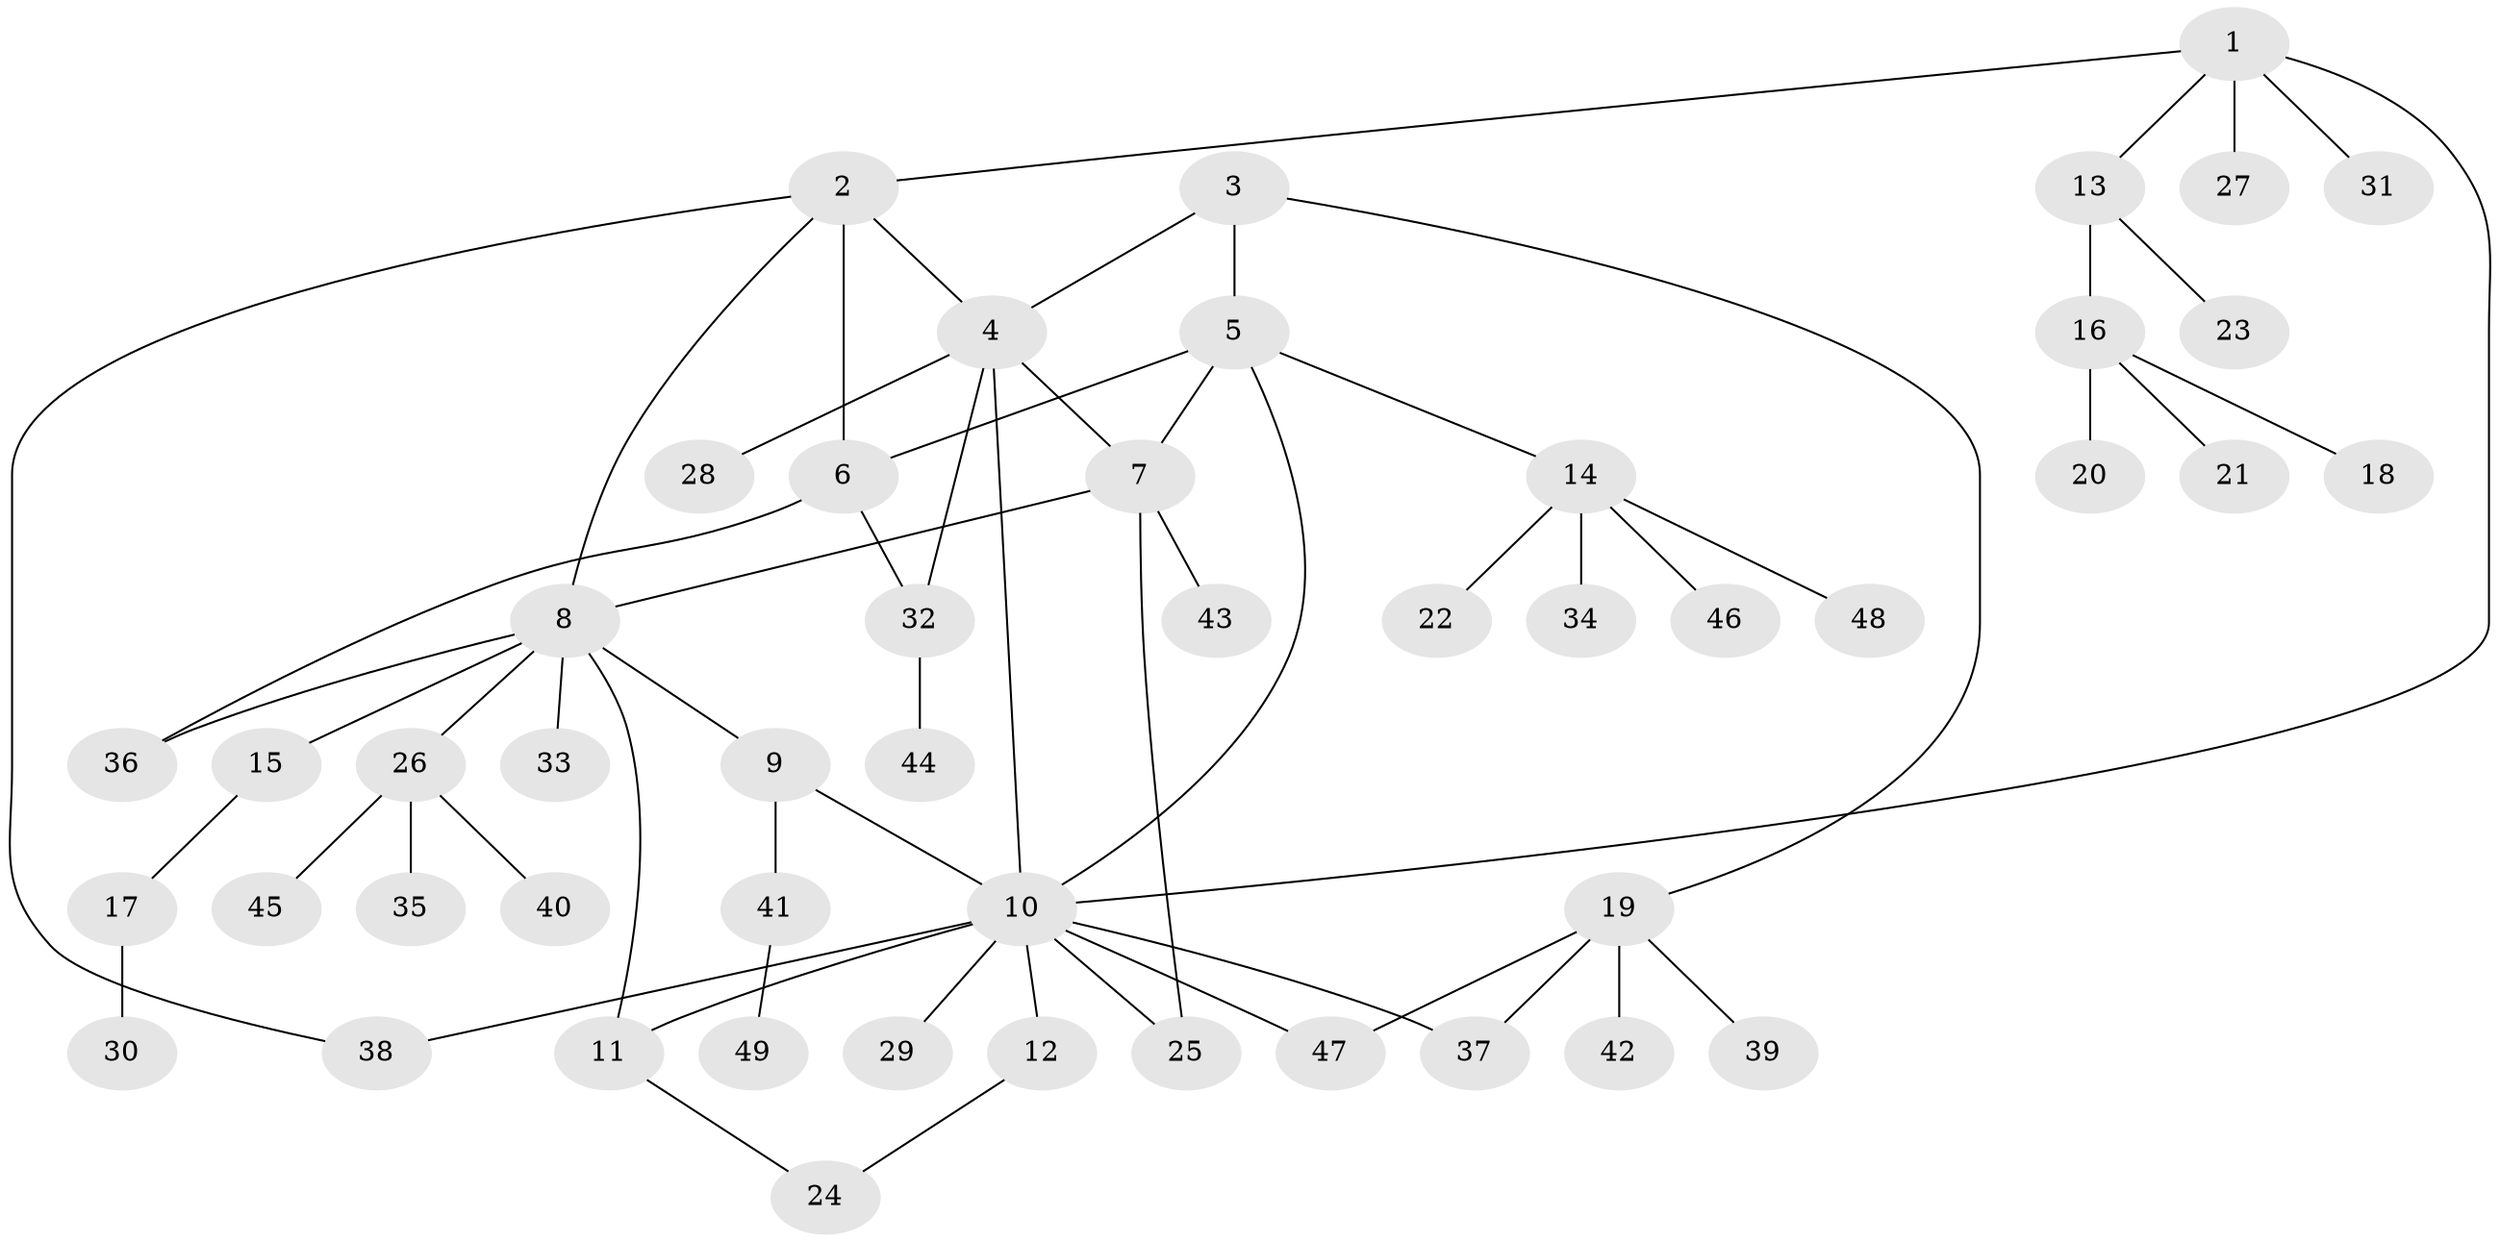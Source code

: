 // Generated by graph-tools (version 1.1) at 2025/26/03/09/25 03:26:49]
// undirected, 49 vertices, 62 edges
graph export_dot {
graph [start="1"]
  node [color=gray90,style=filled];
  1;
  2;
  3;
  4;
  5;
  6;
  7;
  8;
  9;
  10;
  11;
  12;
  13;
  14;
  15;
  16;
  17;
  18;
  19;
  20;
  21;
  22;
  23;
  24;
  25;
  26;
  27;
  28;
  29;
  30;
  31;
  32;
  33;
  34;
  35;
  36;
  37;
  38;
  39;
  40;
  41;
  42;
  43;
  44;
  45;
  46;
  47;
  48;
  49;
  1 -- 2;
  1 -- 10;
  1 -- 13;
  1 -- 27;
  1 -- 31;
  2 -- 4;
  2 -- 6;
  2 -- 8;
  2 -- 38;
  3 -- 4;
  3 -- 5;
  3 -- 19;
  4 -- 7;
  4 -- 10;
  4 -- 28;
  4 -- 32;
  5 -- 6;
  5 -- 7;
  5 -- 10;
  5 -- 14;
  6 -- 32;
  6 -- 36;
  7 -- 8;
  7 -- 25;
  7 -- 43;
  8 -- 9;
  8 -- 11;
  8 -- 15;
  8 -- 26;
  8 -- 33;
  8 -- 36;
  9 -- 10;
  9 -- 41;
  10 -- 11;
  10 -- 12;
  10 -- 25;
  10 -- 29;
  10 -- 37;
  10 -- 38;
  10 -- 47;
  11 -- 24;
  12 -- 24;
  13 -- 16;
  13 -- 23;
  14 -- 22;
  14 -- 34;
  14 -- 46;
  14 -- 48;
  15 -- 17;
  16 -- 18;
  16 -- 20;
  16 -- 21;
  17 -- 30;
  19 -- 37;
  19 -- 39;
  19 -- 42;
  19 -- 47;
  26 -- 35;
  26 -- 40;
  26 -- 45;
  32 -- 44;
  41 -- 49;
}

